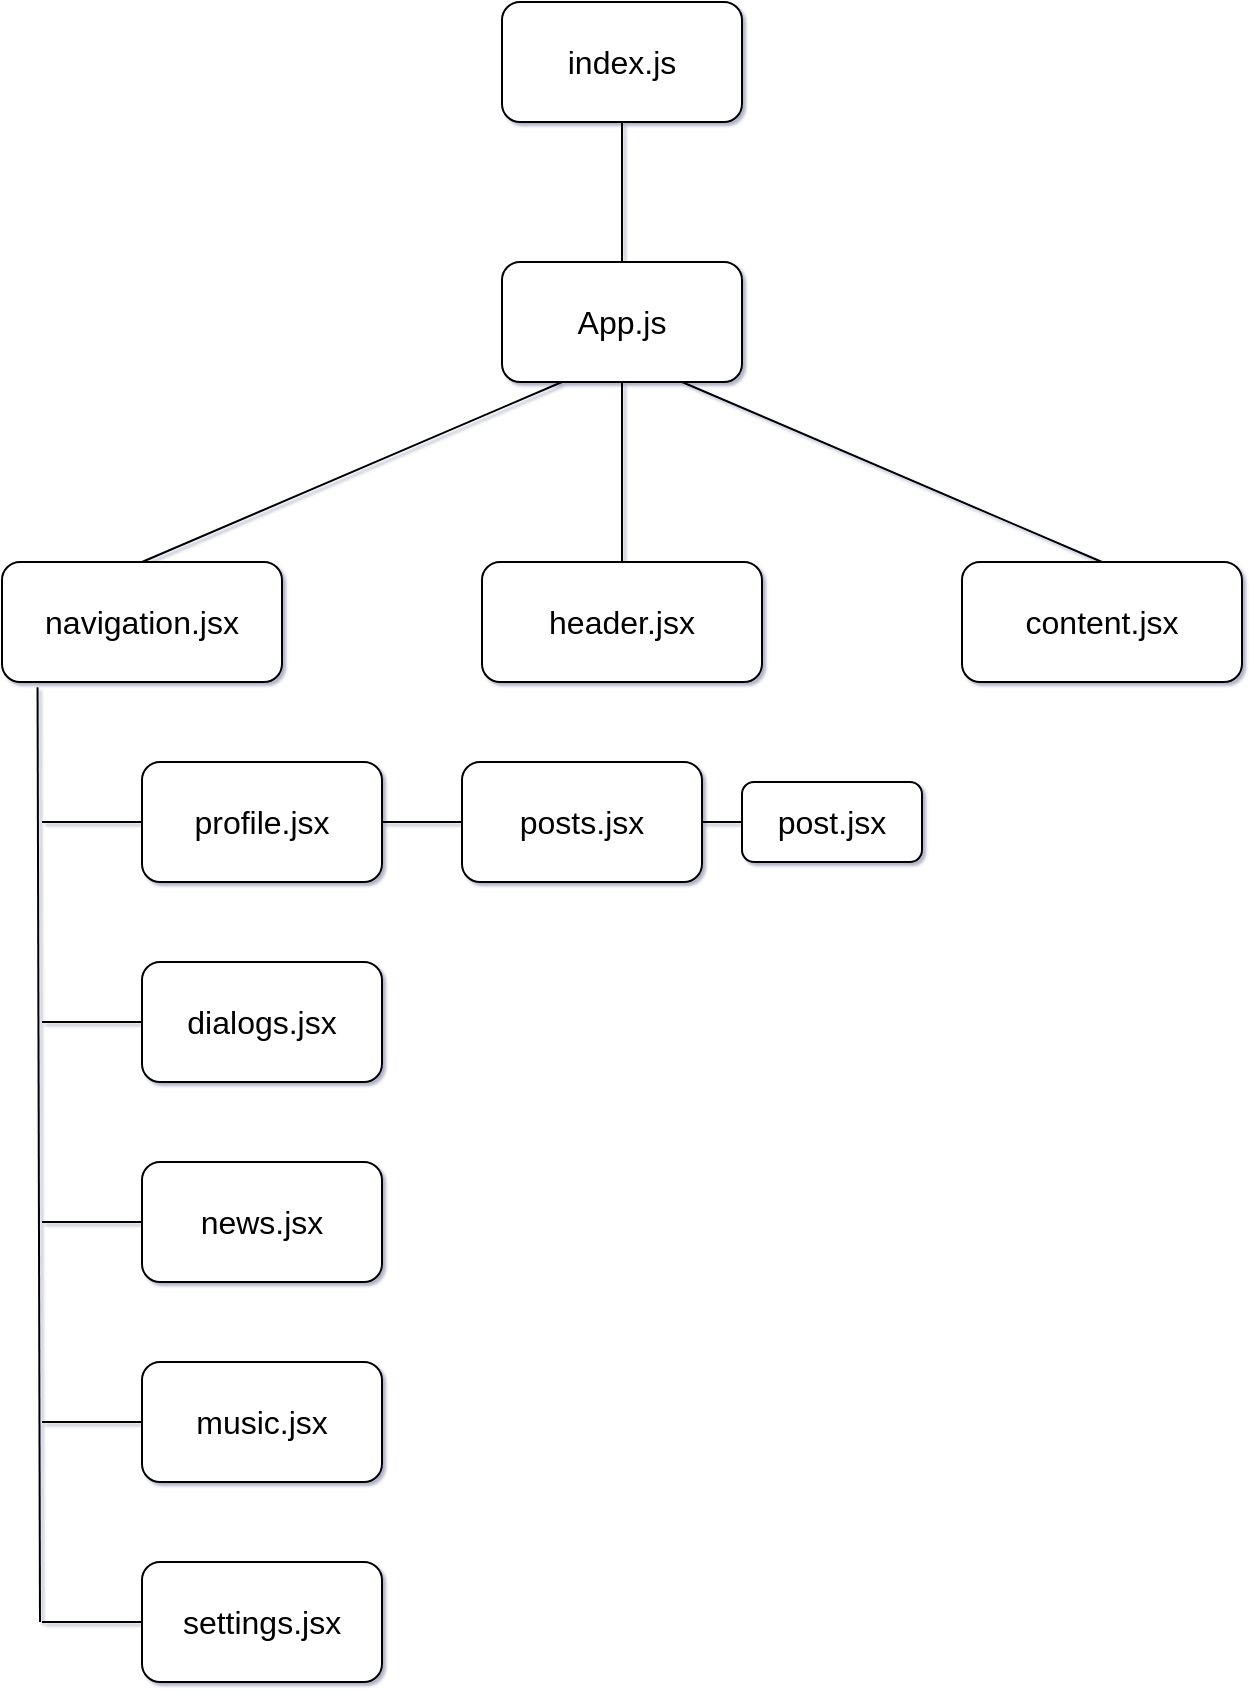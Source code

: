 <mxfile>
    <diagram id="XAL27X6pN46oW1iAWSu4" name="Сторінка-1">
        <mxGraphModel dx="732" dy="615" grid="1" gridSize="10" guides="1" tooltips="1" connect="1" arrows="1" fold="1" page="1" pageScale="1" pageWidth="80000" pageHeight="80000" math="0" shadow="1">
            <root>
                <object label="" id="0">
                    <mxCell/>
                </object>
                <mxCell id="1" parent="0"/>
                <mxCell id="4" value="" style="rounded=1;whiteSpace=wrap;html=1;shadow=0;glass=0;comic=0;sketch=0;fontSize=16;" parent="1" vertex="1">
                    <mxGeometry x="40280" y="10860" width="120" height="60" as="geometry"/>
                </mxCell>
                <mxCell id="5" value="index.js" style="text;html=1;strokeColor=none;fillColor=none;align=center;verticalAlign=middle;whiteSpace=wrap;rounded=0;shadow=0;glass=0;comic=0;sketch=0;fontSize=16;" parent="1" vertex="1">
                    <mxGeometry x="40320" y="10880" width="40" height="20" as="geometry"/>
                </mxCell>
                <mxCell id="6" value="" style="rounded=1;whiteSpace=wrap;html=1;shadow=0;glass=0;comic=0;sketch=0;fontSize=16;" parent="1" vertex="1">
                    <mxGeometry x="40280" y="10990" width="120" height="60" as="geometry"/>
                </mxCell>
                <mxCell id="7" value="App.js" style="text;html=1;strokeColor=none;fillColor=none;align=center;verticalAlign=middle;whiteSpace=wrap;rounded=0;shadow=0;glass=0;comic=0;sketch=0;fontSize=16;" parent="1" vertex="1">
                    <mxGeometry x="40320" y="11010" width="40" height="20" as="geometry"/>
                </mxCell>
                <mxCell id="8" value="" style="rounded=1;whiteSpace=wrap;html=1;shadow=0;glass=0;comic=0;sketch=0;fontSize=16;" parent="1" vertex="1">
                    <mxGeometry x="40030" y="11140" width="140" height="60" as="geometry"/>
                </mxCell>
                <mxCell id="9" value="" style="rounded=1;whiteSpace=wrap;html=1;shadow=0;glass=0;comic=0;sketch=0;fontSize=16;" parent="1" vertex="1">
                    <mxGeometry x="40270" y="11140" width="140" height="60" as="geometry"/>
                </mxCell>
                <mxCell id="10" value="" style="rounded=1;whiteSpace=wrap;html=1;shadow=0;glass=0;comic=0;sketch=0;fontSize=16;" parent="1" vertex="1">
                    <mxGeometry x="40510" y="11140" width="140" height="60" as="geometry"/>
                </mxCell>
                <mxCell id="11" value="header.jsx" style="text;html=1;strokeColor=none;fillColor=none;align=center;verticalAlign=middle;whiteSpace=wrap;rounded=0;shadow=0;glass=0;comic=0;sketch=0;fontSize=16;" parent="1" vertex="1">
                    <mxGeometry x="40320" y="11160" width="40" height="20" as="geometry"/>
                </mxCell>
                <mxCell id="12" value="navigation.jsx" style="text;html=1;strokeColor=none;fillColor=none;align=center;verticalAlign=middle;whiteSpace=wrap;rounded=0;shadow=0;glass=0;comic=0;sketch=0;fontSize=16;" parent="1" vertex="1">
                    <mxGeometry x="40080" y="11160" width="40" height="20" as="geometry"/>
                </mxCell>
                <mxCell id="13" value="content.jsx" style="text;html=1;strokeColor=none;fillColor=none;align=center;verticalAlign=middle;whiteSpace=wrap;rounded=0;shadow=0;glass=0;comic=0;sketch=0;fontSize=16;" parent="1" vertex="1">
                    <mxGeometry x="40560" y="11160" width="40" height="20" as="geometry"/>
                </mxCell>
                <mxCell id="14" value="" style="endArrow=none;html=1;fontSize=16;entryX=0.5;entryY=1;entryDx=0;entryDy=0;exitX=0.5;exitY=0;exitDx=0;exitDy=0;" parent="1" source="9" target="6" edge="1">
                    <mxGeometry width="50" height="50" relative="1" as="geometry">
                        <mxPoint x="40160" y="11120" as="sourcePoint"/>
                        <mxPoint x="40210" y="11070" as="targetPoint"/>
                    </mxGeometry>
                </mxCell>
                <mxCell id="15" value="" style="endArrow=none;html=1;fontSize=16;entryX=0.25;entryY=1;entryDx=0;entryDy=0;exitX=0.5;exitY=0;exitDx=0;exitDy=0;" parent="1" source="8" target="6" edge="1">
                    <mxGeometry width="50" height="50" relative="1" as="geometry">
                        <mxPoint x="40100" y="11130" as="sourcePoint"/>
                        <mxPoint x="40390" y="11190" as="targetPoint"/>
                    </mxGeometry>
                </mxCell>
                <mxCell id="16" value="" style="endArrow=none;html=1;fontSize=16;exitX=0.75;exitY=1;exitDx=0;exitDy=0;entryX=0.5;entryY=0;entryDx=0;entryDy=0;" parent="1" source="6" target="10" edge="1">
                    <mxGeometry width="50" height="50" relative="1" as="geometry">
                        <mxPoint x="40340" y="11240" as="sourcePoint"/>
                        <mxPoint x="40390" y="11190" as="targetPoint"/>
                    </mxGeometry>
                </mxCell>
                <mxCell id="18" value="" style="endArrow=none;html=1;fontSize=16;entryX=0.5;entryY=1;entryDx=0;entryDy=0;" parent="1" target="4" edge="1">
                    <mxGeometry width="50" height="50" relative="1" as="geometry">
                        <mxPoint x="40340" y="10990" as="sourcePoint"/>
                        <mxPoint x="40390" y="10990" as="targetPoint"/>
                    </mxGeometry>
                </mxCell>
                <mxCell id="19" value="" style="rounded=1;whiteSpace=wrap;html=1;" vertex="1" parent="1">
                    <mxGeometry x="40100" y="11240" width="120" height="60" as="geometry"/>
                </mxCell>
                <mxCell id="20" value="" style="rounded=1;whiteSpace=wrap;html=1;" vertex="1" parent="1">
                    <mxGeometry x="40100" y="11340" width="120" height="60" as="geometry"/>
                </mxCell>
                <mxCell id="21" value="" style="rounded=1;whiteSpace=wrap;html=1;" vertex="1" parent="1">
                    <mxGeometry x="40100" y="11440" width="120" height="60" as="geometry"/>
                </mxCell>
                <mxCell id="22" value="" style="rounded=1;whiteSpace=wrap;html=1;" vertex="1" parent="1">
                    <mxGeometry x="40100" y="11540" width="120" height="60" as="geometry"/>
                </mxCell>
                <mxCell id="23" value="" style="rounded=1;whiteSpace=wrap;html=1;" vertex="1" parent="1">
                    <mxGeometry x="40100" y="11640" width="120" height="60" as="geometry"/>
                </mxCell>
                <mxCell id="24" value="&lt;font style=&quot;font-size: 16px&quot;&gt;profile.jsx&lt;/font&gt;" style="text;html=1;strokeColor=none;fillColor=none;align=center;verticalAlign=middle;whiteSpace=wrap;rounded=0;" vertex="1" parent="1">
                    <mxGeometry x="40140" y="11260" width="40" height="20" as="geometry"/>
                </mxCell>
                <mxCell id="25" value="dialogs.jsx" style="text;html=1;strokeColor=none;fillColor=none;align=center;verticalAlign=middle;whiteSpace=wrap;rounded=0;fontSize=16;" vertex="1" parent="1">
                    <mxGeometry x="40140" y="11360" width="40" height="20" as="geometry"/>
                </mxCell>
                <mxCell id="26" value="news.jsx" style="text;html=1;strokeColor=none;fillColor=none;align=center;verticalAlign=middle;whiteSpace=wrap;rounded=0;fontSize=16;" vertex="1" parent="1">
                    <mxGeometry x="40140" y="11460" width="40" height="20" as="geometry"/>
                </mxCell>
                <mxCell id="27" value="music.jsx" style="text;html=1;strokeColor=none;fillColor=none;align=center;verticalAlign=middle;whiteSpace=wrap;rounded=0;fontSize=16;" vertex="1" parent="1">
                    <mxGeometry x="40140" y="11560" width="40" height="20" as="geometry"/>
                </mxCell>
                <mxCell id="28" value="settings.jsx" style="text;html=1;strokeColor=none;fillColor=none;align=center;verticalAlign=middle;whiteSpace=wrap;rounded=0;fontSize=16;" vertex="1" parent="1">
                    <mxGeometry x="40140" y="11660" width="40" height="20" as="geometry"/>
                </mxCell>
                <mxCell id="29" value="" style="endArrow=none;html=1;fontSize=16;entryX=0.127;entryY=1.043;entryDx=0;entryDy=0;entryPerimeter=0;" edge="1" parent="1" target="8">
                    <mxGeometry width="50" height="50" relative="1" as="geometry">
                        <mxPoint x="40049" y="11670" as="sourcePoint"/>
                        <mxPoint x="40270" y="11360" as="targetPoint"/>
                    </mxGeometry>
                </mxCell>
                <mxCell id="30" value="" style="endArrow=none;html=1;fontSize=16;entryX=0;entryY=0.5;entryDx=0;entryDy=0;" edge="1" parent="1" target="19">
                    <mxGeometry width="50" height="50" relative="1" as="geometry">
                        <mxPoint x="40050" y="11270" as="sourcePoint"/>
                        <mxPoint x="40270" y="11290" as="targetPoint"/>
                    </mxGeometry>
                </mxCell>
                <mxCell id="31" value="" style="endArrow=none;html=1;fontSize=16;entryX=0;entryY=0.5;entryDx=0;entryDy=0;" edge="1" parent="1" target="20">
                    <mxGeometry width="50" height="50" relative="1" as="geometry">
                        <mxPoint x="40050" y="11370" as="sourcePoint"/>
                        <mxPoint x="40270" y="11370" as="targetPoint"/>
                    </mxGeometry>
                </mxCell>
                <mxCell id="32" value="" style="endArrow=none;html=1;fontSize=16;entryX=0;entryY=0.5;entryDx=0;entryDy=0;" edge="1" parent="1" target="21">
                    <mxGeometry width="50" height="50" relative="1" as="geometry">
                        <mxPoint x="40050" y="11470" as="sourcePoint"/>
                        <mxPoint x="40270" y="11430" as="targetPoint"/>
                    </mxGeometry>
                </mxCell>
                <mxCell id="33" value="" style="endArrow=none;html=1;fontSize=16;entryX=0;entryY=0.5;entryDx=0;entryDy=0;" edge="1" parent="1" target="22">
                    <mxGeometry width="50" height="50" relative="1" as="geometry">
                        <mxPoint x="40050" y="11570" as="sourcePoint"/>
                        <mxPoint x="40270" y="11430" as="targetPoint"/>
                    </mxGeometry>
                </mxCell>
                <mxCell id="34" value="" style="endArrow=none;html=1;fontSize=16;entryX=0;entryY=0.5;entryDx=0;entryDy=0;" edge="1" parent="1" target="23">
                    <mxGeometry width="50" height="50" relative="1" as="geometry">
                        <mxPoint x="40050" y="11670" as="sourcePoint"/>
                        <mxPoint x="40270" y="11540" as="targetPoint"/>
                    </mxGeometry>
                </mxCell>
                <mxCell id="35" value="" style="rounded=1;whiteSpace=wrap;html=1;fontSize=16;" vertex="1" parent="1">
                    <mxGeometry x="40260" y="11240" width="120" height="60" as="geometry"/>
                </mxCell>
                <mxCell id="36" value="posts.jsx" style="text;html=1;strokeColor=none;fillColor=none;align=center;verticalAlign=middle;whiteSpace=wrap;rounded=0;fontSize=16;" vertex="1" parent="1">
                    <mxGeometry x="40300" y="11260" width="40" height="20" as="geometry"/>
                </mxCell>
                <mxCell id="37" value="" style="rounded=1;whiteSpace=wrap;html=1;fontSize=16;" vertex="1" parent="1">
                    <mxGeometry x="40400" y="11250" width="90" height="40" as="geometry"/>
                </mxCell>
                <mxCell id="38" value="post.jsx" style="text;html=1;strokeColor=none;fillColor=none;align=center;verticalAlign=middle;whiteSpace=wrap;rounded=0;fontSize=16;" vertex="1" parent="1">
                    <mxGeometry x="40425" y="11260" width="40" height="20" as="geometry"/>
                </mxCell>
                <mxCell id="39" value="" style="endArrow=none;html=1;fontSize=16;entryX=1;entryY=0.5;entryDx=0;entryDy=0;exitX=0;exitY=0.5;exitDx=0;exitDy=0;" edge="1" parent="1" source="35" target="19">
                    <mxGeometry width="50" height="50" relative="1" as="geometry">
                        <mxPoint x="40320" y="11470" as="sourcePoint"/>
                        <mxPoint x="40370" y="11420" as="targetPoint"/>
                    </mxGeometry>
                </mxCell>
                <mxCell id="40" value="" style="endArrow=none;html=1;fontSize=16;exitX=1;exitY=0.5;exitDx=0;exitDy=0;entryX=0;entryY=0.5;entryDx=0;entryDy=0;" edge="1" parent="1" source="35" target="37">
                    <mxGeometry width="50" height="50" relative="1" as="geometry">
                        <mxPoint x="40320" y="11470" as="sourcePoint"/>
                        <mxPoint x="40370" y="11420" as="targetPoint"/>
                    </mxGeometry>
                </mxCell>
            </root>
        </mxGraphModel>
    </diagram>
</mxfile>